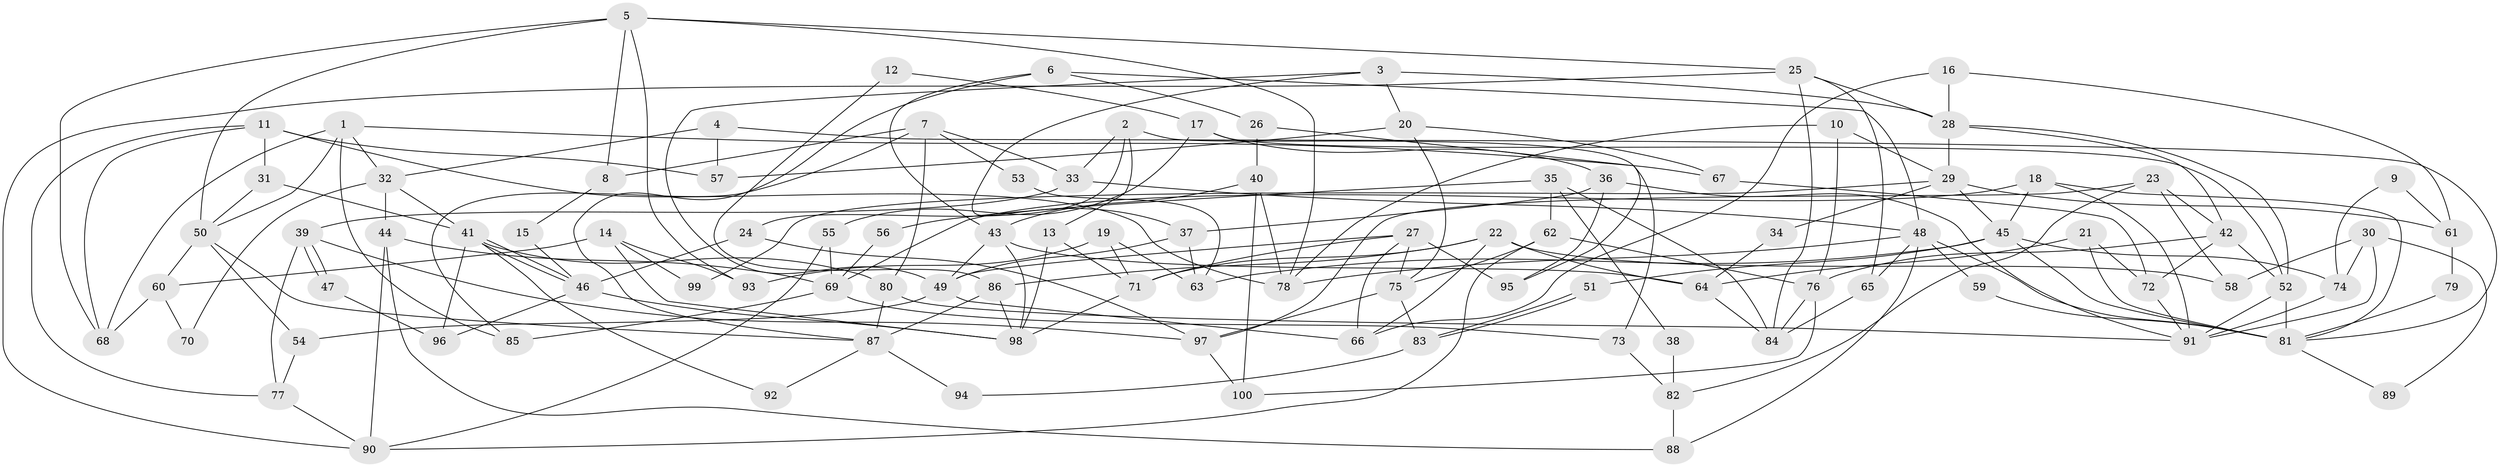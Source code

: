 // Generated by graph-tools (version 1.1) at 2025/38/02/21/25 10:38:59]
// undirected, 100 vertices, 200 edges
graph export_dot {
graph [start="1"]
  node [color=gray90,style=filled];
  1;
  2;
  3;
  4;
  5;
  6;
  7;
  8;
  9;
  10;
  11;
  12;
  13;
  14;
  15;
  16;
  17;
  18;
  19;
  20;
  21;
  22;
  23;
  24;
  25;
  26;
  27;
  28;
  29;
  30;
  31;
  32;
  33;
  34;
  35;
  36;
  37;
  38;
  39;
  40;
  41;
  42;
  43;
  44;
  45;
  46;
  47;
  48;
  49;
  50;
  51;
  52;
  53;
  54;
  55;
  56;
  57;
  58;
  59;
  60;
  61;
  62;
  63;
  64;
  65;
  66;
  67;
  68;
  69;
  70;
  71;
  72;
  73;
  74;
  75;
  76;
  77;
  78;
  79;
  80;
  81;
  82;
  83;
  84;
  85;
  86;
  87;
  88;
  89;
  90;
  91;
  92;
  93;
  94;
  95;
  96;
  97;
  98;
  99;
  100;
  1 -- 50;
  1 -- 67;
  1 -- 32;
  1 -- 68;
  1 -- 85;
  2 -- 73;
  2 -- 24;
  2 -- 13;
  2 -- 33;
  3 -- 28;
  3 -- 49;
  3 -- 20;
  3 -- 37;
  4 -- 32;
  4 -- 57;
  4 -- 81;
  5 -- 50;
  5 -- 68;
  5 -- 8;
  5 -- 25;
  5 -- 78;
  5 -- 93;
  6 -- 43;
  6 -- 48;
  6 -- 26;
  6 -- 87;
  7 -- 33;
  7 -- 80;
  7 -- 8;
  7 -- 53;
  7 -- 85;
  8 -- 15;
  9 -- 61;
  9 -- 74;
  10 -- 78;
  10 -- 29;
  10 -- 76;
  11 -- 77;
  11 -- 78;
  11 -- 31;
  11 -- 57;
  11 -- 68;
  12 -- 86;
  12 -- 17;
  13 -- 98;
  13 -- 71;
  14 -- 93;
  14 -- 60;
  14 -- 98;
  14 -- 99;
  15 -- 46;
  16 -- 28;
  16 -- 66;
  16 -- 61;
  17 -- 52;
  17 -- 36;
  17 -- 55;
  18 -- 91;
  18 -- 81;
  18 -- 45;
  18 -- 69;
  19 -- 71;
  19 -- 63;
  19 -- 93;
  20 -- 75;
  20 -- 57;
  20 -- 67;
  21 -- 64;
  21 -- 72;
  21 -- 81;
  22 -- 64;
  22 -- 71;
  22 -- 58;
  22 -- 66;
  22 -- 86;
  23 -- 58;
  23 -- 42;
  23 -- 82;
  23 -- 97;
  24 -- 97;
  24 -- 46;
  25 -- 65;
  25 -- 28;
  25 -- 84;
  25 -- 90;
  26 -- 40;
  26 -- 95;
  27 -- 71;
  27 -- 66;
  27 -- 49;
  27 -- 75;
  27 -- 95;
  28 -- 52;
  28 -- 29;
  28 -- 42;
  29 -- 45;
  29 -- 34;
  29 -- 61;
  29 -- 99;
  30 -- 91;
  30 -- 74;
  30 -- 58;
  30 -- 89;
  31 -- 41;
  31 -- 50;
  32 -- 44;
  32 -- 41;
  32 -- 70;
  33 -- 39;
  33 -- 48;
  34 -- 64;
  35 -- 84;
  35 -- 62;
  35 -- 38;
  35 -- 56;
  36 -- 95;
  36 -- 37;
  36 -- 91;
  37 -- 49;
  37 -- 63;
  38 -- 82;
  39 -- 77;
  39 -- 47;
  39 -- 47;
  39 -- 97;
  40 -- 100;
  40 -- 78;
  40 -- 43;
  41 -- 46;
  41 -- 46;
  41 -- 80;
  41 -- 92;
  41 -- 96;
  42 -- 76;
  42 -- 52;
  42 -- 72;
  43 -- 98;
  43 -- 49;
  43 -- 64;
  44 -- 90;
  44 -- 69;
  44 -- 88;
  45 -- 81;
  45 -- 51;
  45 -- 63;
  45 -- 74;
  46 -- 98;
  46 -- 96;
  47 -- 96;
  48 -- 81;
  48 -- 59;
  48 -- 65;
  48 -- 78;
  48 -- 88;
  49 -- 54;
  49 -- 66;
  50 -- 87;
  50 -- 54;
  50 -- 60;
  51 -- 83;
  51 -- 83;
  52 -- 81;
  52 -- 91;
  53 -- 63;
  54 -- 77;
  55 -- 69;
  55 -- 90;
  56 -- 69;
  59 -- 81;
  60 -- 68;
  60 -- 70;
  61 -- 79;
  62 -- 90;
  62 -- 75;
  62 -- 76;
  64 -- 84;
  65 -- 84;
  67 -- 72;
  69 -- 85;
  69 -- 73;
  71 -- 98;
  72 -- 91;
  73 -- 82;
  74 -- 91;
  75 -- 97;
  75 -- 83;
  76 -- 84;
  76 -- 100;
  77 -- 90;
  79 -- 81;
  80 -- 91;
  80 -- 87;
  81 -- 89;
  82 -- 88;
  83 -- 94;
  86 -- 87;
  86 -- 98;
  87 -- 92;
  87 -- 94;
  97 -- 100;
}
